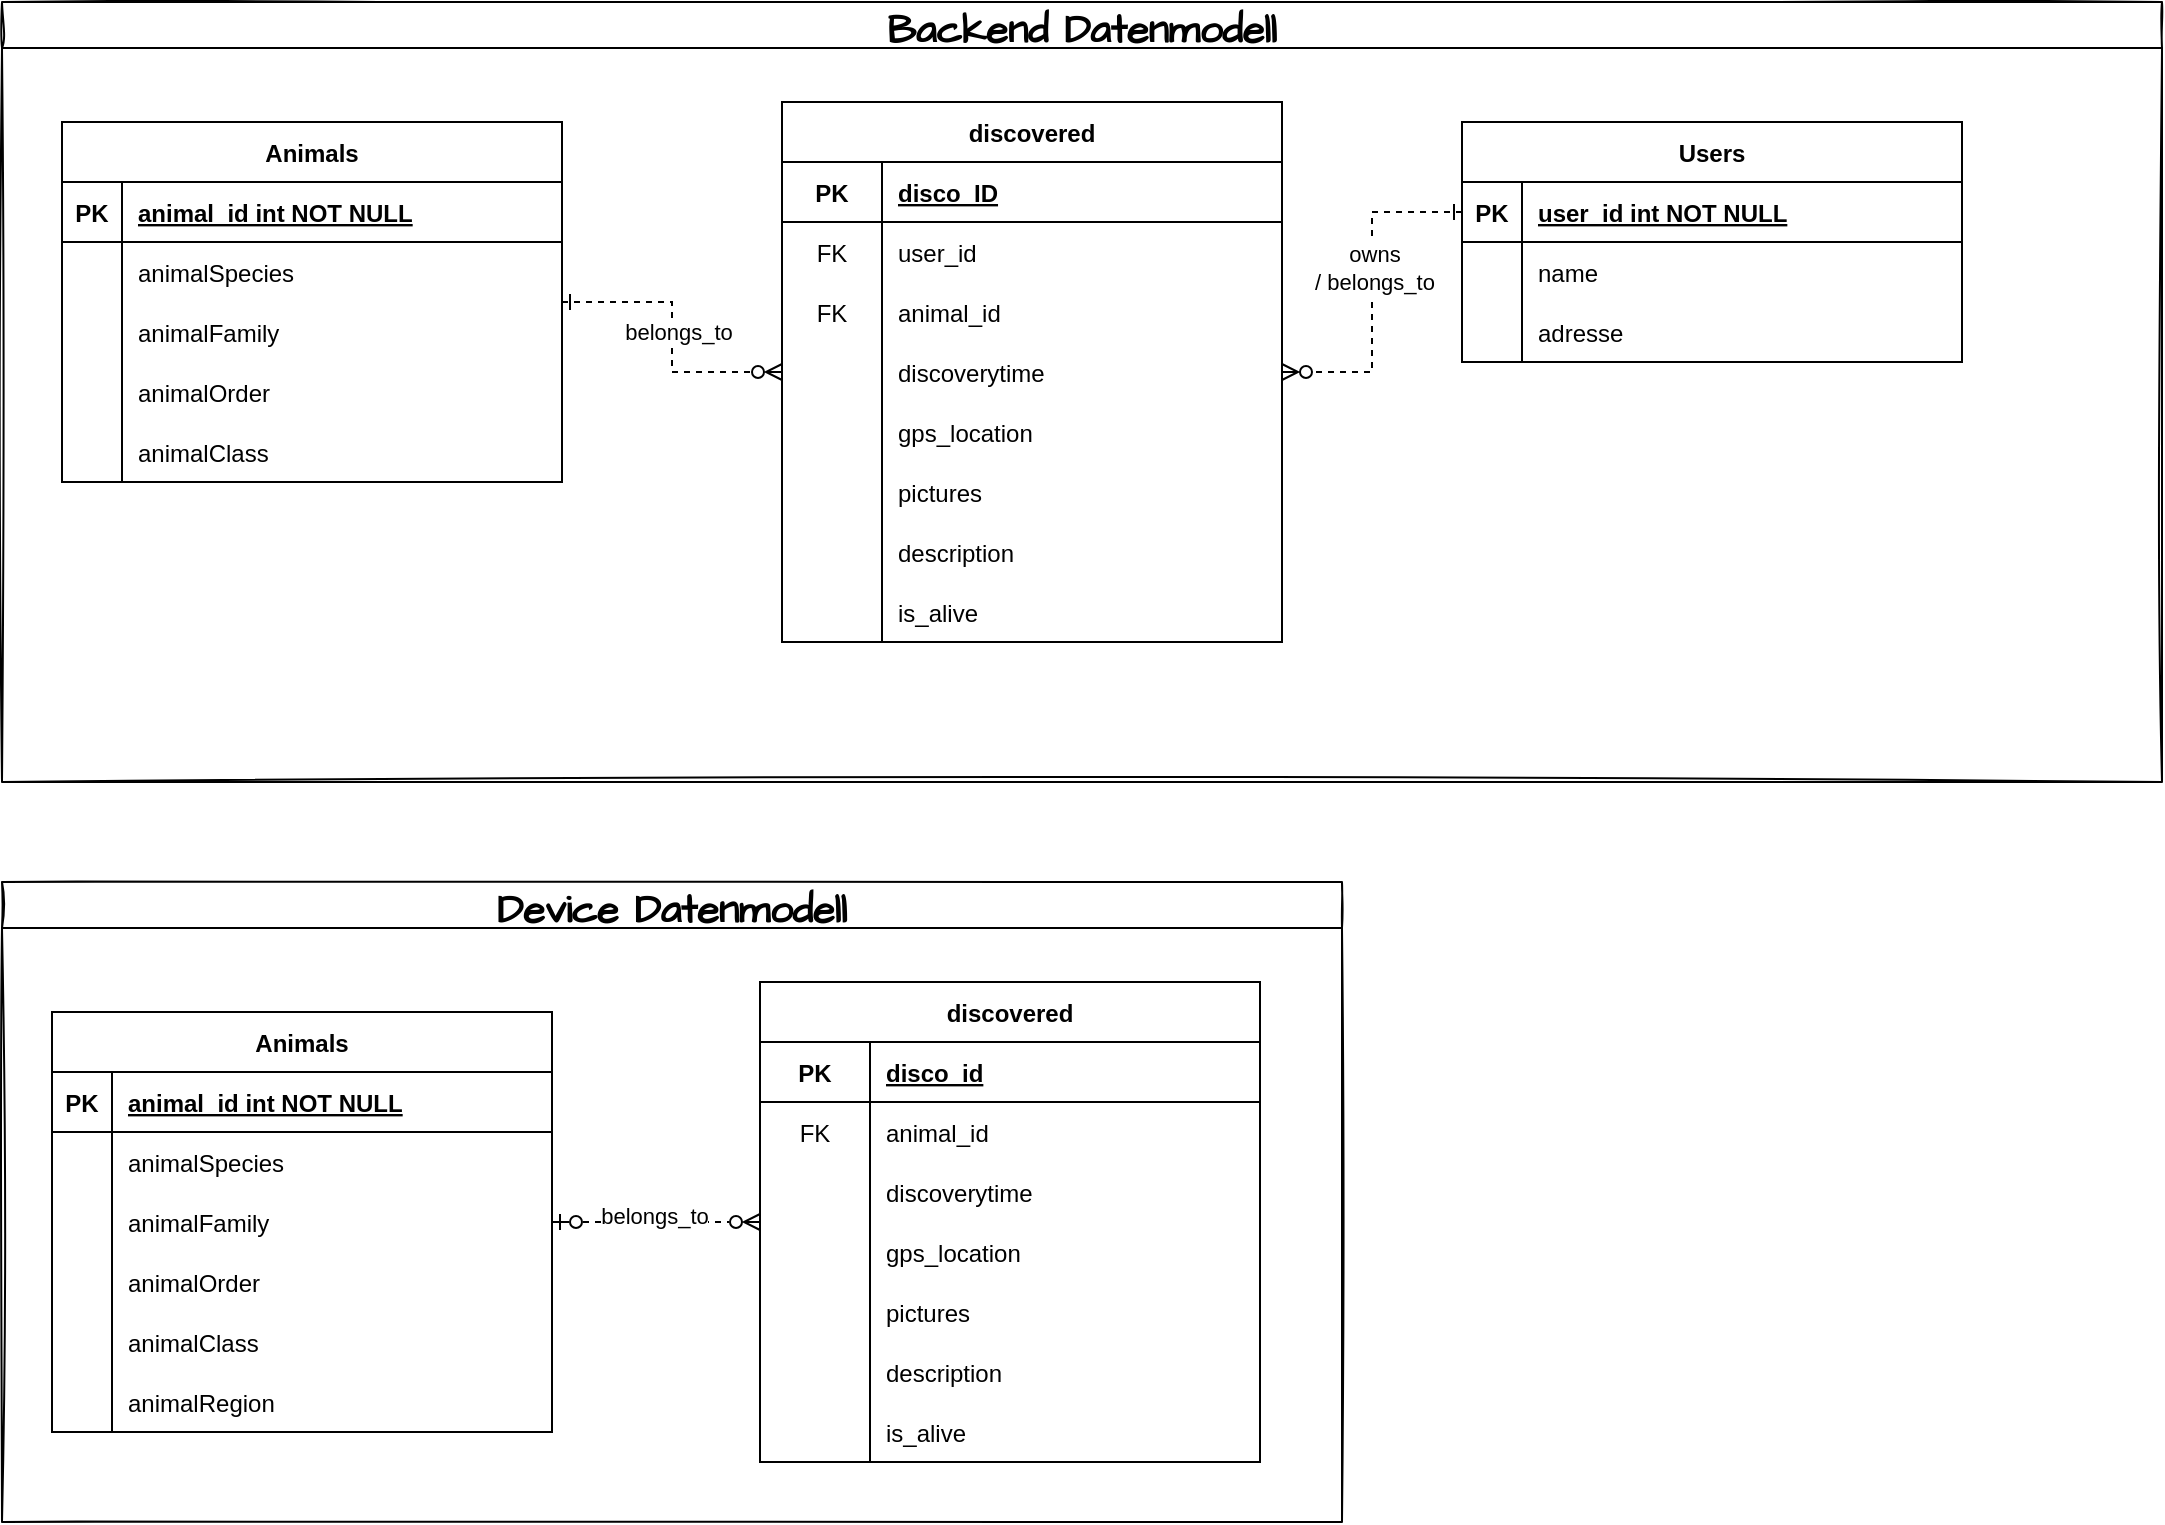 <mxfile version="16.4.0" type="github" pages="2">
  <diagram id="R2lEEEUBdFMjLlhIrx00" name="ERM">
    <mxGraphModel dx="1426" dy="795" grid="1" gridSize="10" guides="1" tooltips="1" connect="1" arrows="1" fold="1" page="1" pageScale="1" pageWidth="850" pageHeight="1100" math="0" shadow="0" extFonts="Permanent Marker^https://fonts.googleapis.com/css?family=Permanent+Marker">
      <root>
        <mxCell id="0" />
        <mxCell id="1" parent="0" />
        <mxCell id="C-vyLk0tnHw3VtMMgP7b-13" value="Users" style="shape=table;startSize=30;container=1;collapsible=1;childLayout=tableLayout;fixedRows=1;rowLines=0;fontStyle=1;align=center;resizeLast=1;" parent="1" vertex="1">
          <mxGeometry x="880" y="170" width="250" height="120" as="geometry" />
        </mxCell>
        <mxCell id="C-vyLk0tnHw3VtMMgP7b-14" value="" style="shape=partialRectangle;collapsible=0;dropTarget=0;pointerEvents=0;fillColor=none;points=[[0,0.5],[1,0.5]];portConstraint=eastwest;top=0;left=0;right=0;bottom=1;" parent="C-vyLk0tnHw3VtMMgP7b-13" vertex="1">
          <mxGeometry y="30" width="250" height="30" as="geometry" />
        </mxCell>
        <mxCell id="C-vyLk0tnHw3VtMMgP7b-15" value="PK" style="shape=partialRectangle;overflow=hidden;connectable=0;fillColor=none;top=0;left=0;bottom=0;right=0;fontStyle=1;" parent="C-vyLk0tnHw3VtMMgP7b-14" vertex="1">
          <mxGeometry width="30" height="30" as="geometry">
            <mxRectangle width="30" height="30" as="alternateBounds" />
          </mxGeometry>
        </mxCell>
        <mxCell id="C-vyLk0tnHw3VtMMgP7b-16" value="user_id int NOT NULL " style="shape=partialRectangle;overflow=hidden;connectable=0;fillColor=none;top=0;left=0;bottom=0;right=0;align=left;spacingLeft=6;fontStyle=5;" parent="C-vyLk0tnHw3VtMMgP7b-14" vertex="1">
          <mxGeometry x="30" width="220" height="30" as="geometry">
            <mxRectangle width="220" height="30" as="alternateBounds" />
          </mxGeometry>
        </mxCell>
        <mxCell id="C-vyLk0tnHw3VtMMgP7b-17" value="" style="shape=partialRectangle;collapsible=0;dropTarget=0;pointerEvents=0;fillColor=none;points=[[0,0.5],[1,0.5]];portConstraint=eastwest;top=0;left=0;right=0;bottom=0;" parent="C-vyLk0tnHw3VtMMgP7b-13" vertex="1">
          <mxGeometry y="60" width="250" height="30" as="geometry" />
        </mxCell>
        <mxCell id="C-vyLk0tnHw3VtMMgP7b-18" value="" style="shape=partialRectangle;overflow=hidden;connectable=0;fillColor=none;top=0;left=0;bottom=0;right=0;" parent="C-vyLk0tnHw3VtMMgP7b-17" vertex="1">
          <mxGeometry width="30" height="30" as="geometry">
            <mxRectangle width="30" height="30" as="alternateBounds" />
          </mxGeometry>
        </mxCell>
        <mxCell id="C-vyLk0tnHw3VtMMgP7b-19" value="name" style="shape=partialRectangle;overflow=hidden;connectable=0;fillColor=none;top=0;left=0;bottom=0;right=0;align=left;spacingLeft=6;" parent="C-vyLk0tnHw3VtMMgP7b-17" vertex="1">
          <mxGeometry x="30" width="220" height="30" as="geometry">
            <mxRectangle width="220" height="30" as="alternateBounds" />
          </mxGeometry>
        </mxCell>
        <mxCell id="C-vyLk0tnHw3VtMMgP7b-20" value="" style="shape=partialRectangle;collapsible=0;dropTarget=0;pointerEvents=0;fillColor=none;points=[[0,0.5],[1,0.5]];portConstraint=eastwest;top=0;left=0;right=0;bottom=0;" parent="C-vyLk0tnHw3VtMMgP7b-13" vertex="1">
          <mxGeometry y="90" width="250" height="30" as="geometry" />
        </mxCell>
        <mxCell id="C-vyLk0tnHw3VtMMgP7b-21" value="" style="shape=partialRectangle;overflow=hidden;connectable=0;fillColor=none;top=0;left=0;bottom=0;right=0;" parent="C-vyLk0tnHw3VtMMgP7b-20" vertex="1">
          <mxGeometry width="30" height="30" as="geometry">
            <mxRectangle width="30" height="30" as="alternateBounds" />
          </mxGeometry>
        </mxCell>
        <mxCell id="C-vyLk0tnHw3VtMMgP7b-22" value="adresse" style="shape=partialRectangle;overflow=hidden;connectable=0;fillColor=none;top=0;left=0;bottom=0;right=0;align=left;spacingLeft=6;" parent="C-vyLk0tnHw3VtMMgP7b-20" vertex="1">
          <mxGeometry x="30" width="220" height="30" as="geometry">
            <mxRectangle width="220" height="30" as="alternateBounds" />
          </mxGeometry>
        </mxCell>
        <mxCell id="yTSs4z3eriTE5TrKzvMB-49" style="edgeStyle=orthogonalEdgeStyle;rounded=0;orthogonalLoop=1;jettySize=auto;html=1;startArrow=ERone;startFill=0;endArrow=ERzeroToMany;endFill=0;dashed=1;" parent="1" source="C-vyLk0tnHw3VtMMgP7b-23" target="C-vyLk0tnHw3VtMMgP7b-2" edge="1">
          <mxGeometry relative="1" as="geometry">
            <mxPoint x="530" y="290" as="targetPoint" />
          </mxGeometry>
        </mxCell>
        <mxCell id="yTSs4z3eriTE5TrKzvMB-50" value="&lt;div&gt;belongs_to&lt;br&gt;&lt;/div&gt;" style="edgeLabel;html=1;align=center;verticalAlign=middle;resizable=0;points=[];" parent="yTSs4z3eriTE5TrKzvMB-49" vertex="1" connectable="0">
          <mxGeometry x="-0.033" y="3" relative="1" as="geometry">
            <mxPoint as="offset" />
          </mxGeometry>
        </mxCell>
        <mxCell id="C-vyLk0tnHw3VtMMgP7b-23" value="Animals" style="shape=table;startSize=30;container=1;collapsible=1;childLayout=tableLayout;fixedRows=1;rowLines=0;fontStyle=1;align=center;resizeLast=1;" parent="1" vertex="1">
          <mxGeometry x="180" y="170" width="250" height="180" as="geometry" />
        </mxCell>
        <mxCell id="C-vyLk0tnHw3VtMMgP7b-24" value="" style="shape=partialRectangle;collapsible=0;dropTarget=0;pointerEvents=0;fillColor=none;points=[[0,0.5],[1,0.5]];portConstraint=eastwest;top=0;left=0;right=0;bottom=1;" parent="C-vyLk0tnHw3VtMMgP7b-23" vertex="1">
          <mxGeometry y="30" width="250" height="30" as="geometry" />
        </mxCell>
        <mxCell id="C-vyLk0tnHw3VtMMgP7b-25" value="PK" style="shape=partialRectangle;overflow=hidden;connectable=0;fillColor=none;top=0;left=0;bottom=0;right=0;fontStyle=1;" parent="C-vyLk0tnHw3VtMMgP7b-24" vertex="1">
          <mxGeometry width="30" height="30" as="geometry">
            <mxRectangle width="30" height="30" as="alternateBounds" />
          </mxGeometry>
        </mxCell>
        <mxCell id="C-vyLk0tnHw3VtMMgP7b-26" value="animal_id int NOT NULL " style="shape=partialRectangle;overflow=hidden;connectable=0;fillColor=none;top=0;left=0;bottom=0;right=0;align=left;spacingLeft=6;fontStyle=5;" parent="C-vyLk0tnHw3VtMMgP7b-24" vertex="1">
          <mxGeometry x="30" width="220" height="30" as="geometry">
            <mxRectangle width="220" height="30" as="alternateBounds" />
          </mxGeometry>
        </mxCell>
        <mxCell id="C-vyLk0tnHw3VtMMgP7b-27" value="" style="shape=partialRectangle;collapsible=0;dropTarget=0;pointerEvents=0;fillColor=none;points=[[0,0.5],[1,0.5]];portConstraint=eastwest;top=0;left=0;right=0;bottom=0;" parent="C-vyLk0tnHw3VtMMgP7b-23" vertex="1">
          <mxGeometry y="60" width="250" height="30" as="geometry" />
        </mxCell>
        <mxCell id="C-vyLk0tnHw3VtMMgP7b-28" value="" style="shape=partialRectangle;overflow=hidden;connectable=0;fillColor=none;top=0;left=0;bottom=0;right=0;" parent="C-vyLk0tnHw3VtMMgP7b-27" vertex="1">
          <mxGeometry width="30" height="30" as="geometry">
            <mxRectangle width="30" height="30" as="alternateBounds" />
          </mxGeometry>
        </mxCell>
        <mxCell id="C-vyLk0tnHw3VtMMgP7b-29" value="animalSpecies" style="shape=partialRectangle;overflow=hidden;connectable=0;fillColor=none;top=0;left=0;bottom=0;right=0;align=left;spacingLeft=6;" parent="C-vyLk0tnHw3VtMMgP7b-27" vertex="1">
          <mxGeometry x="30" width="220" height="30" as="geometry">
            <mxRectangle width="220" height="30" as="alternateBounds" />
          </mxGeometry>
        </mxCell>
        <mxCell id="yTSs4z3eriTE5TrKzvMB-1" value="" style="shape=partialRectangle;collapsible=0;dropTarget=0;pointerEvents=0;fillColor=none;points=[[0,0.5],[1,0.5]];portConstraint=eastwest;top=0;left=0;right=0;bottom=0;" parent="C-vyLk0tnHw3VtMMgP7b-23" vertex="1">
          <mxGeometry y="90" width="250" height="30" as="geometry" />
        </mxCell>
        <mxCell id="yTSs4z3eriTE5TrKzvMB-2" value="" style="shape=partialRectangle;overflow=hidden;connectable=0;fillColor=none;top=0;left=0;bottom=0;right=0;" parent="yTSs4z3eriTE5TrKzvMB-1" vertex="1">
          <mxGeometry width="30" height="30" as="geometry">
            <mxRectangle width="30" height="30" as="alternateBounds" />
          </mxGeometry>
        </mxCell>
        <mxCell id="yTSs4z3eriTE5TrKzvMB-3" value="animalFamily" style="shape=partialRectangle;overflow=hidden;connectable=0;fillColor=none;top=0;left=0;bottom=0;right=0;align=left;spacingLeft=6;" parent="yTSs4z3eriTE5TrKzvMB-1" vertex="1">
          <mxGeometry x="30" width="220" height="30" as="geometry">
            <mxRectangle width="220" height="30" as="alternateBounds" />
          </mxGeometry>
        </mxCell>
        <mxCell id="yTSs4z3eriTE5TrKzvMB-13" value="" style="shape=partialRectangle;collapsible=0;dropTarget=0;pointerEvents=0;fillColor=none;points=[[0,0.5],[1,0.5]];portConstraint=eastwest;top=0;left=0;right=0;bottom=0;" parent="C-vyLk0tnHw3VtMMgP7b-23" vertex="1">
          <mxGeometry y="120" width="250" height="30" as="geometry" />
        </mxCell>
        <mxCell id="yTSs4z3eriTE5TrKzvMB-14" value="" style="shape=partialRectangle;overflow=hidden;connectable=0;fillColor=none;top=0;left=0;bottom=0;right=0;" parent="yTSs4z3eriTE5TrKzvMB-13" vertex="1">
          <mxGeometry width="30" height="30" as="geometry">
            <mxRectangle width="30" height="30" as="alternateBounds" />
          </mxGeometry>
        </mxCell>
        <mxCell id="yTSs4z3eriTE5TrKzvMB-15" value="animalOrder" style="shape=partialRectangle;overflow=hidden;connectable=0;fillColor=none;top=0;left=0;bottom=0;right=0;align=left;spacingLeft=6;" parent="yTSs4z3eriTE5TrKzvMB-13" vertex="1">
          <mxGeometry x="30" width="220" height="30" as="geometry">
            <mxRectangle width="220" height="30" as="alternateBounds" />
          </mxGeometry>
        </mxCell>
        <mxCell id="yTSs4z3eriTE5TrKzvMB-28" value="" style="shape=partialRectangle;collapsible=0;dropTarget=0;pointerEvents=0;fillColor=none;points=[[0,0.5],[1,0.5]];portConstraint=eastwest;top=0;left=0;right=0;bottom=0;" parent="C-vyLk0tnHw3VtMMgP7b-23" vertex="1">
          <mxGeometry y="150" width="250" height="30" as="geometry" />
        </mxCell>
        <mxCell id="yTSs4z3eriTE5TrKzvMB-29" value="" style="shape=partialRectangle;overflow=hidden;connectable=0;fillColor=none;top=0;left=0;bottom=0;right=0;" parent="yTSs4z3eriTE5TrKzvMB-28" vertex="1">
          <mxGeometry width="30" height="30" as="geometry">
            <mxRectangle width="30" height="30" as="alternateBounds" />
          </mxGeometry>
        </mxCell>
        <mxCell id="yTSs4z3eriTE5TrKzvMB-30" value="animalClass" style="shape=partialRectangle;overflow=hidden;connectable=0;fillColor=none;top=0;left=0;bottom=0;right=0;align=left;spacingLeft=6;" parent="yTSs4z3eriTE5TrKzvMB-28" vertex="1">
          <mxGeometry x="30" width="220" height="30" as="geometry">
            <mxRectangle width="220" height="30" as="alternateBounds" />
          </mxGeometry>
        </mxCell>
        <mxCell id="yTSs4z3eriTE5TrKzvMB-47" style="edgeStyle=orthogonalEdgeStyle;rounded=0;orthogonalLoop=1;jettySize=auto;html=1;startArrow=ERone;startFill=0;endArrow=ERzeroToMany;endFill=0;dashed=1;" parent="1" source="C-vyLk0tnHw3VtMMgP7b-14" target="C-vyLk0tnHw3VtMMgP7b-2" edge="1">
          <mxGeometry relative="1" as="geometry">
            <mxPoint x="780" y="290" as="targetPoint" />
          </mxGeometry>
        </mxCell>
        <mxCell id="yTSs4z3eriTE5TrKzvMB-48" value="owns&lt;br&gt;/ belongs_to" style="edgeLabel;html=1;align=center;verticalAlign=middle;resizable=0;points=[];" parent="yTSs4z3eriTE5TrKzvMB-47" vertex="1" connectable="0">
          <mxGeometry x="-0.139" y="1" relative="1" as="geometry">
            <mxPoint as="offset" />
          </mxGeometry>
        </mxCell>
        <mxCell id="1SpqF7eM3-M7_53SCtbL-1" value="discovered" style="shape=table;startSize=30;container=1;collapsible=1;childLayout=tableLayout;fixedRows=1;rowLines=0;fontStyle=1;align=center;resizeLast=1;" parent="1" vertex="1">
          <mxGeometry x="529" y="600" width="250" height="240" as="geometry" />
        </mxCell>
        <mxCell id="1SpqF7eM3-M7_53SCtbL-2" value="" style="shape=partialRectangle;collapsible=0;dropTarget=0;pointerEvents=0;fillColor=none;points=[[0,0.5],[1,0.5]];portConstraint=eastwest;top=0;left=0;right=0;bottom=1;" parent="1SpqF7eM3-M7_53SCtbL-1" vertex="1">
          <mxGeometry y="30" width="250" height="30" as="geometry" />
        </mxCell>
        <mxCell id="1SpqF7eM3-M7_53SCtbL-3" value="PK" style="shape=partialRectangle;overflow=hidden;connectable=0;fillColor=none;top=0;left=0;bottom=0;right=0;fontStyle=1;" parent="1SpqF7eM3-M7_53SCtbL-2" vertex="1">
          <mxGeometry width="55" height="30" as="geometry">
            <mxRectangle width="55" height="30" as="alternateBounds" />
          </mxGeometry>
        </mxCell>
        <mxCell id="1SpqF7eM3-M7_53SCtbL-4" value="disco_id" style="shape=partialRectangle;overflow=hidden;connectable=0;fillColor=none;top=0;left=0;bottom=0;right=0;align=left;spacingLeft=6;fontStyle=5;" parent="1SpqF7eM3-M7_53SCtbL-2" vertex="1">
          <mxGeometry x="55" width="195" height="30" as="geometry">
            <mxRectangle width="195" height="30" as="alternateBounds" />
          </mxGeometry>
        </mxCell>
        <mxCell id="1SpqF7eM3-M7_53SCtbL-64" style="shape=partialRectangle;collapsible=0;dropTarget=0;pointerEvents=0;fillColor=none;points=[[0,0.5],[1,0.5]];portConstraint=eastwest;top=0;left=0;right=0;bottom=0;" parent="1SpqF7eM3-M7_53SCtbL-1" vertex="1">
          <mxGeometry y="60" width="250" height="30" as="geometry" />
        </mxCell>
        <mxCell id="1SpqF7eM3-M7_53SCtbL-65" value="FK" style="shape=partialRectangle;overflow=hidden;connectable=0;fillColor=none;top=0;left=0;bottom=0;right=0;" parent="1SpqF7eM3-M7_53SCtbL-64" vertex="1">
          <mxGeometry width="55" height="30" as="geometry">
            <mxRectangle width="55" height="30" as="alternateBounds" />
          </mxGeometry>
        </mxCell>
        <mxCell id="1SpqF7eM3-M7_53SCtbL-66" value="animal_id" style="shape=partialRectangle;overflow=hidden;connectable=0;fillColor=none;top=0;left=0;bottom=0;right=0;align=left;spacingLeft=6;" parent="1SpqF7eM3-M7_53SCtbL-64" vertex="1">
          <mxGeometry x="55" width="195" height="30" as="geometry">
            <mxRectangle width="195" height="30" as="alternateBounds" />
          </mxGeometry>
        </mxCell>
        <mxCell id="1SpqF7eM3-M7_53SCtbL-8" value="" style="shape=partialRectangle;collapsible=0;dropTarget=0;pointerEvents=0;fillColor=none;points=[[0,0.5],[1,0.5]];portConstraint=eastwest;top=0;left=0;right=0;bottom=0;" parent="1SpqF7eM3-M7_53SCtbL-1" vertex="1">
          <mxGeometry y="90" width="250" height="30" as="geometry" />
        </mxCell>
        <mxCell id="1SpqF7eM3-M7_53SCtbL-9" value="" style="shape=partialRectangle;overflow=hidden;connectable=0;fillColor=none;top=0;left=0;bottom=0;right=0;" parent="1SpqF7eM3-M7_53SCtbL-8" vertex="1">
          <mxGeometry width="55" height="30" as="geometry">
            <mxRectangle width="55" height="30" as="alternateBounds" />
          </mxGeometry>
        </mxCell>
        <mxCell id="1SpqF7eM3-M7_53SCtbL-10" value="discoverytime" style="shape=partialRectangle;overflow=hidden;connectable=0;fillColor=none;top=0;left=0;bottom=0;right=0;align=left;spacingLeft=6;" parent="1SpqF7eM3-M7_53SCtbL-8" vertex="1">
          <mxGeometry x="55" width="195" height="30" as="geometry">
            <mxRectangle width="195" height="30" as="alternateBounds" />
          </mxGeometry>
        </mxCell>
        <mxCell id="1SpqF7eM3-M7_53SCtbL-11" value="" style="shape=partialRectangle;collapsible=0;dropTarget=0;pointerEvents=0;fillColor=none;points=[[0,0.5],[1,0.5]];portConstraint=eastwest;top=0;left=0;right=0;bottom=0;" parent="1SpqF7eM3-M7_53SCtbL-1" vertex="1">
          <mxGeometry y="120" width="250" height="30" as="geometry" />
        </mxCell>
        <mxCell id="1SpqF7eM3-M7_53SCtbL-12" value="" style="shape=partialRectangle;overflow=hidden;connectable=0;fillColor=none;top=0;left=0;bottom=0;right=0;" parent="1SpqF7eM3-M7_53SCtbL-11" vertex="1">
          <mxGeometry width="55" height="30" as="geometry">
            <mxRectangle width="55" height="30" as="alternateBounds" />
          </mxGeometry>
        </mxCell>
        <mxCell id="1SpqF7eM3-M7_53SCtbL-13" value="gps_location" style="shape=partialRectangle;overflow=hidden;connectable=0;fillColor=none;top=0;left=0;bottom=0;right=0;align=left;spacingLeft=6;" parent="1SpqF7eM3-M7_53SCtbL-11" vertex="1">
          <mxGeometry x="55" width="195" height="30" as="geometry">
            <mxRectangle width="195" height="30" as="alternateBounds" />
          </mxGeometry>
        </mxCell>
        <mxCell id="1SpqF7eM3-M7_53SCtbL-14" value="" style="shape=partialRectangle;collapsible=0;dropTarget=0;pointerEvents=0;fillColor=none;points=[[0,0.5],[1,0.5]];portConstraint=eastwest;top=0;left=0;right=0;bottom=0;" parent="1SpqF7eM3-M7_53SCtbL-1" vertex="1">
          <mxGeometry y="150" width="250" height="30" as="geometry" />
        </mxCell>
        <mxCell id="1SpqF7eM3-M7_53SCtbL-15" value="" style="shape=partialRectangle;overflow=hidden;connectable=0;fillColor=none;top=0;left=0;bottom=0;right=0;" parent="1SpqF7eM3-M7_53SCtbL-14" vertex="1">
          <mxGeometry width="55" height="30" as="geometry">
            <mxRectangle width="55" height="30" as="alternateBounds" />
          </mxGeometry>
        </mxCell>
        <mxCell id="1SpqF7eM3-M7_53SCtbL-16" value="pictures" style="shape=partialRectangle;overflow=hidden;connectable=0;fillColor=none;top=0;left=0;bottom=0;right=0;align=left;spacingLeft=6;" parent="1SpqF7eM3-M7_53SCtbL-14" vertex="1">
          <mxGeometry x="55" width="195" height="30" as="geometry">
            <mxRectangle width="195" height="30" as="alternateBounds" />
          </mxGeometry>
        </mxCell>
        <mxCell id="1SpqF7eM3-M7_53SCtbL-17" value="" style="shape=partialRectangle;collapsible=0;dropTarget=0;pointerEvents=0;fillColor=none;points=[[0,0.5],[1,0.5]];portConstraint=eastwest;top=0;left=0;right=0;bottom=0;" parent="1SpqF7eM3-M7_53SCtbL-1" vertex="1">
          <mxGeometry y="180" width="250" height="30" as="geometry" />
        </mxCell>
        <mxCell id="1SpqF7eM3-M7_53SCtbL-18" value="" style="shape=partialRectangle;overflow=hidden;connectable=0;fillColor=none;top=0;left=0;bottom=0;right=0;" parent="1SpqF7eM3-M7_53SCtbL-17" vertex="1">
          <mxGeometry width="55" height="30" as="geometry">
            <mxRectangle width="55" height="30" as="alternateBounds" />
          </mxGeometry>
        </mxCell>
        <mxCell id="1SpqF7eM3-M7_53SCtbL-19" value="description" style="shape=partialRectangle;overflow=hidden;connectable=0;fillColor=none;top=0;left=0;bottom=0;right=0;align=left;spacingLeft=6;" parent="1SpqF7eM3-M7_53SCtbL-17" vertex="1">
          <mxGeometry x="55" width="195" height="30" as="geometry">
            <mxRectangle width="195" height="30" as="alternateBounds" />
          </mxGeometry>
        </mxCell>
        <mxCell id="1SpqF7eM3-M7_53SCtbL-20" value="" style="shape=partialRectangle;collapsible=0;dropTarget=0;pointerEvents=0;fillColor=none;points=[[0,0.5],[1,0.5]];portConstraint=eastwest;top=0;left=0;right=0;bottom=0;" parent="1SpqF7eM3-M7_53SCtbL-1" vertex="1">
          <mxGeometry y="210" width="250" height="30" as="geometry" />
        </mxCell>
        <mxCell id="1SpqF7eM3-M7_53SCtbL-21" value="" style="shape=partialRectangle;overflow=hidden;connectable=0;fillColor=none;top=0;left=0;bottom=0;right=0;" parent="1SpqF7eM3-M7_53SCtbL-20" vertex="1">
          <mxGeometry width="55" height="30" as="geometry">
            <mxRectangle width="55" height="30" as="alternateBounds" />
          </mxGeometry>
        </mxCell>
        <mxCell id="1SpqF7eM3-M7_53SCtbL-22" value="is_alive" style="shape=partialRectangle;overflow=hidden;connectable=0;fillColor=none;top=0;left=0;bottom=0;right=0;align=left;spacingLeft=6;" parent="1SpqF7eM3-M7_53SCtbL-20" vertex="1">
          <mxGeometry x="55" width="195" height="30" as="geometry">
            <mxRectangle width="195" height="30" as="alternateBounds" />
          </mxGeometry>
        </mxCell>
        <mxCell id="1SpqF7eM3-M7_53SCtbL-33" style="edgeStyle=orthogonalEdgeStyle;rounded=0;orthogonalLoop=1;jettySize=auto;html=1;startArrow=ERzeroToOne;startFill=0;endArrow=ERzeroToMany;endFill=0;dashed=1;" parent="1" source="1SpqF7eM3-M7_53SCtbL-35" target="1SpqF7eM3-M7_53SCtbL-1" edge="1">
          <mxGeometry relative="1" as="geometry" />
        </mxCell>
        <mxCell id="1SpqF7eM3-M7_53SCtbL-34" value="&lt;div&gt;belongs_to&lt;br&gt;&lt;/div&gt;" style="edgeLabel;html=1;align=center;verticalAlign=middle;resizable=0;points=[];" parent="1SpqF7eM3-M7_53SCtbL-33" vertex="1" connectable="0">
          <mxGeometry x="-0.033" y="3" relative="1" as="geometry">
            <mxPoint as="offset" />
          </mxGeometry>
        </mxCell>
        <mxCell id="1SpqF7eM3-M7_53SCtbL-55" value="Backend Datenmodell" style="swimlane;sketch=1;hachureGap=4;fontFamily=Architects Daughter;fontSource=https%3A%2F%2Ffonts.googleapis.com%2Fcss%3Ffamily%3DArchitects%2BDaughter;fontSize=20;" parent="1" vertex="1">
          <mxGeometry x="150" y="110" width="1080" height="390" as="geometry" />
        </mxCell>
        <mxCell id="C-vyLk0tnHw3VtMMgP7b-2" value="discovered" style="shape=table;startSize=30;container=1;collapsible=1;childLayout=tableLayout;fixedRows=1;rowLines=0;fontStyle=1;align=center;resizeLast=1;" parent="1SpqF7eM3-M7_53SCtbL-55" vertex="1">
          <mxGeometry x="390" y="50" width="250" height="270" as="geometry" />
        </mxCell>
        <mxCell id="C-vyLk0tnHw3VtMMgP7b-3" value="" style="shape=partialRectangle;collapsible=0;dropTarget=0;pointerEvents=0;fillColor=none;points=[[0,0.5],[1,0.5]];portConstraint=eastwest;top=0;left=0;right=0;bottom=1;" parent="C-vyLk0tnHw3VtMMgP7b-2" vertex="1">
          <mxGeometry y="30" width="250" height="30" as="geometry" />
        </mxCell>
        <mxCell id="C-vyLk0tnHw3VtMMgP7b-4" value="PK" style="shape=partialRectangle;overflow=hidden;connectable=0;fillColor=none;top=0;left=0;bottom=0;right=0;fontStyle=1;" parent="C-vyLk0tnHw3VtMMgP7b-3" vertex="1">
          <mxGeometry width="50" height="30" as="geometry">
            <mxRectangle width="50" height="30" as="alternateBounds" />
          </mxGeometry>
        </mxCell>
        <mxCell id="C-vyLk0tnHw3VtMMgP7b-5" value="disco_ID" style="shape=partialRectangle;overflow=hidden;connectable=0;fillColor=none;top=0;left=0;bottom=0;right=0;align=left;spacingLeft=6;fontStyle=5;" parent="C-vyLk0tnHw3VtMMgP7b-3" vertex="1">
          <mxGeometry x="50" width="200" height="30" as="geometry">
            <mxRectangle width="200" height="30" as="alternateBounds" />
          </mxGeometry>
        </mxCell>
        <mxCell id="1SpqF7eM3-M7_53SCtbL-68" style="shape=partialRectangle;collapsible=0;dropTarget=0;pointerEvents=0;fillColor=none;points=[[0,0.5],[1,0.5]];portConstraint=eastwest;top=0;left=0;right=0;bottom=0;" parent="C-vyLk0tnHw3VtMMgP7b-2" vertex="1">
          <mxGeometry y="60" width="250" height="30" as="geometry" />
        </mxCell>
        <mxCell id="1SpqF7eM3-M7_53SCtbL-69" value="FK" style="shape=partialRectangle;overflow=hidden;connectable=0;fillColor=none;top=0;left=0;bottom=0;right=0;" parent="1SpqF7eM3-M7_53SCtbL-68" vertex="1">
          <mxGeometry width="50" height="30" as="geometry">
            <mxRectangle width="50" height="30" as="alternateBounds" />
          </mxGeometry>
        </mxCell>
        <mxCell id="1SpqF7eM3-M7_53SCtbL-70" value="user_id" style="shape=partialRectangle;overflow=hidden;connectable=0;fillColor=none;top=0;left=0;bottom=0;right=0;align=left;spacingLeft=6;" parent="1SpqF7eM3-M7_53SCtbL-68" vertex="1">
          <mxGeometry x="50" width="200" height="30" as="geometry">
            <mxRectangle width="200" height="30" as="alternateBounds" />
          </mxGeometry>
        </mxCell>
        <mxCell id="1SpqF7eM3-M7_53SCtbL-71" style="shape=partialRectangle;collapsible=0;dropTarget=0;pointerEvents=0;fillColor=none;points=[[0,0.5],[1,0.5]];portConstraint=eastwest;top=0;left=0;right=0;bottom=0;" parent="C-vyLk0tnHw3VtMMgP7b-2" vertex="1">
          <mxGeometry y="90" width="250" height="30" as="geometry" />
        </mxCell>
        <mxCell id="1SpqF7eM3-M7_53SCtbL-72" value="FK" style="shape=partialRectangle;overflow=hidden;connectable=0;fillColor=none;top=0;left=0;bottom=0;right=0;" parent="1SpqF7eM3-M7_53SCtbL-71" vertex="1">
          <mxGeometry width="50" height="30" as="geometry">
            <mxRectangle width="50" height="30" as="alternateBounds" />
          </mxGeometry>
        </mxCell>
        <mxCell id="1SpqF7eM3-M7_53SCtbL-73" value="animal_id" style="shape=partialRectangle;overflow=hidden;connectable=0;fillColor=none;top=0;left=0;bottom=0;right=0;align=left;spacingLeft=6;" parent="1SpqF7eM3-M7_53SCtbL-71" vertex="1">
          <mxGeometry x="50" width="200" height="30" as="geometry">
            <mxRectangle width="200" height="30" as="alternateBounds" />
          </mxGeometry>
        </mxCell>
        <mxCell id="C-vyLk0tnHw3VtMMgP7b-6" value="" style="shape=partialRectangle;collapsible=0;dropTarget=0;pointerEvents=0;fillColor=none;points=[[0,0.5],[1,0.5]];portConstraint=eastwest;top=0;left=0;right=0;bottom=0;" parent="C-vyLk0tnHw3VtMMgP7b-2" vertex="1">
          <mxGeometry y="120" width="250" height="30" as="geometry" />
        </mxCell>
        <mxCell id="C-vyLk0tnHw3VtMMgP7b-7" value="" style="shape=partialRectangle;overflow=hidden;connectable=0;fillColor=none;top=0;left=0;bottom=0;right=0;" parent="C-vyLk0tnHw3VtMMgP7b-6" vertex="1">
          <mxGeometry width="50" height="30" as="geometry">
            <mxRectangle width="50" height="30" as="alternateBounds" />
          </mxGeometry>
        </mxCell>
        <mxCell id="C-vyLk0tnHw3VtMMgP7b-8" value="discoverytime" style="shape=partialRectangle;overflow=hidden;connectable=0;fillColor=none;top=0;left=0;bottom=0;right=0;align=left;spacingLeft=6;" parent="C-vyLk0tnHw3VtMMgP7b-6" vertex="1">
          <mxGeometry x="50" width="200" height="30" as="geometry">
            <mxRectangle width="200" height="30" as="alternateBounds" />
          </mxGeometry>
        </mxCell>
        <mxCell id="C-vyLk0tnHw3VtMMgP7b-9" value="" style="shape=partialRectangle;collapsible=0;dropTarget=0;pointerEvents=0;fillColor=none;points=[[0,0.5],[1,0.5]];portConstraint=eastwest;top=0;left=0;right=0;bottom=0;" parent="C-vyLk0tnHw3VtMMgP7b-2" vertex="1">
          <mxGeometry y="150" width="250" height="30" as="geometry" />
        </mxCell>
        <mxCell id="C-vyLk0tnHw3VtMMgP7b-10" value="" style="shape=partialRectangle;overflow=hidden;connectable=0;fillColor=none;top=0;left=0;bottom=0;right=0;" parent="C-vyLk0tnHw3VtMMgP7b-9" vertex="1">
          <mxGeometry width="50" height="30" as="geometry">
            <mxRectangle width="50" height="30" as="alternateBounds" />
          </mxGeometry>
        </mxCell>
        <mxCell id="C-vyLk0tnHw3VtMMgP7b-11" value="gps_location" style="shape=partialRectangle;overflow=hidden;connectable=0;fillColor=none;top=0;left=0;bottom=0;right=0;align=left;spacingLeft=6;" parent="C-vyLk0tnHw3VtMMgP7b-9" vertex="1">
          <mxGeometry x="50" width="200" height="30" as="geometry">
            <mxRectangle width="200" height="30" as="alternateBounds" />
          </mxGeometry>
        </mxCell>
        <mxCell id="yTSs4z3eriTE5TrKzvMB-34" value="" style="shape=partialRectangle;collapsible=0;dropTarget=0;pointerEvents=0;fillColor=none;points=[[0,0.5],[1,0.5]];portConstraint=eastwest;top=0;left=0;right=0;bottom=0;" parent="C-vyLk0tnHw3VtMMgP7b-2" vertex="1">
          <mxGeometry y="180" width="250" height="30" as="geometry" />
        </mxCell>
        <mxCell id="yTSs4z3eriTE5TrKzvMB-35" value="" style="shape=partialRectangle;overflow=hidden;connectable=0;fillColor=none;top=0;left=0;bottom=0;right=0;" parent="yTSs4z3eriTE5TrKzvMB-34" vertex="1">
          <mxGeometry width="50" height="30" as="geometry">
            <mxRectangle width="50" height="30" as="alternateBounds" />
          </mxGeometry>
        </mxCell>
        <mxCell id="yTSs4z3eriTE5TrKzvMB-36" value="pictures" style="shape=partialRectangle;overflow=hidden;connectable=0;fillColor=none;top=0;left=0;bottom=0;right=0;align=left;spacingLeft=6;" parent="yTSs4z3eriTE5TrKzvMB-34" vertex="1">
          <mxGeometry x="50" width="200" height="30" as="geometry">
            <mxRectangle width="200" height="30" as="alternateBounds" />
          </mxGeometry>
        </mxCell>
        <mxCell id="yTSs4z3eriTE5TrKzvMB-37" value="" style="shape=partialRectangle;collapsible=0;dropTarget=0;pointerEvents=0;fillColor=none;points=[[0,0.5],[1,0.5]];portConstraint=eastwest;top=0;left=0;right=0;bottom=0;" parent="C-vyLk0tnHw3VtMMgP7b-2" vertex="1">
          <mxGeometry y="210" width="250" height="30" as="geometry" />
        </mxCell>
        <mxCell id="yTSs4z3eriTE5TrKzvMB-38" value="" style="shape=partialRectangle;overflow=hidden;connectable=0;fillColor=none;top=0;left=0;bottom=0;right=0;" parent="yTSs4z3eriTE5TrKzvMB-37" vertex="1">
          <mxGeometry width="50" height="30" as="geometry">
            <mxRectangle width="50" height="30" as="alternateBounds" />
          </mxGeometry>
        </mxCell>
        <mxCell id="yTSs4z3eriTE5TrKzvMB-39" value="description" style="shape=partialRectangle;overflow=hidden;connectable=0;fillColor=none;top=0;left=0;bottom=0;right=0;align=left;spacingLeft=6;" parent="yTSs4z3eriTE5TrKzvMB-37" vertex="1">
          <mxGeometry x="50" width="200" height="30" as="geometry">
            <mxRectangle width="200" height="30" as="alternateBounds" />
          </mxGeometry>
        </mxCell>
        <mxCell id="yTSs4z3eriTE5TrKzvMB-40" value="" style="shape=partialRectangle;collapsible=0;dropTarget=0;pointerEvents=0;fillColor=none;points=[[0,0.5],[1,0.5]];portConstraint=eastwest;top=0;left=0;right=0;bottom=0;" parent="C-vyLk0tnHw3VtMMgP7b-2" vertex="1">
          <mxGeometry y="240" width="250" height="30" as="geometry" />
        </mxCell>
        <mxCell id="yTSs4z3eriTE5TrKzvMB-41" value="" style="shape=partialRectangle;overflow=hidden;connectable=0;fillColor=none;top=0;left=0;bottom=0;right=0;" parent="yTSs4z3eriTE5TrKzvMB-40" vertex="1">
          <mxGeometry width="50" height="30" as="geometry">
            <mxRectangle width="50" height="30" as="alternateBounds" />
          </mxGeometry>
        </mxCell>
        <mxCell id="yTSs4z3eriTE5TrKzvMB-42" value="is_alive" style="shape=partialRectangle;overflow=hidden;connectable=0;fillColor=none;top=0;left=0;bottom=0;right=0;align=left;spacingLeft=6;" parent="yTSs4z3eriTE5TrKzvMB-40" vertex="1">
          <mxGeometry x="50" width="200" height="30" as="geometry">
            <mxRectangle width="200" height="30" as="alternateBounds" />
          </mxGeometry>
        </mxCell>
        <mxCell id="1SpqF7eM3-M7_53SCtbL-56" value="Device Datenmodell" style="swimlane;sketch=1;hachureGap=4;fontFamily=Architects Daughter;fontSource=https%3A%2F%2Ffonts.googleapis.com%2Fcss%3Ffamily%3DArchitects%2BDaughter;fontSize=20;" parent="1" vertex="1">
          <mxGeometry x="150" y="550" width="670" height="320" as="geometry" />
        </mxCell>
        <mxCell id="1SpqF7eM3-M7_53SCtbL-35" value="Animals" style="shape=table;startSize=30;container=1;collapsible=1;childLayout=tableLayout;fixedRows=1;rowLines=0;fontStyle=1;align=center;resizeLast=1;" parent="1SpqF7eM3-M7_53SCtbL-56" vertex="1">
          <mxGeometry x="25" y="65" width="250" height="210" as="geometry" />
        </mxCell>
        <mxCell id="1SpqF7eM3-M7_53SCtbL-36" value="" style="shape=partialRectangle;collapsible=0;dropTarget=0;pointerEvents=0;fillColor=none;points=[[0,0.5],[1,0.5]];portConstraint=eastwest;top=0;left=0;right=0;bottom=1;" parent="1SpqF7eM3-M7_53SCtbL-35" vertex="1">
          <mxGeometry y="30" width="250" height="30" as="geometry" />
        </mxCell>
        <mxCell id="1SpqF7eM3-M7_53SCtbL-37" value="PK" style="shape=partialRectangle;overflow=hidden;connectable=0;fillColor=none;top=0;left=0;bottom=0;right=0;fontStyle=1;" parent="1SpqF7eM3-M7_53SCtbL-36" vertex="1">
          <mxGeometry width="30" height="30" as="geometry">
            <mxRectangle width="30" height="30" as="alternateBounds" />
          </mxGeometry>
        </mxCell>
        <mxCell id="1SpqF7eM3-M7_53SCtbL-38" value="animal_id int NOT NULL " style="shape=partialRectangle;overflow=hidden;connectable=0;fillColor=none;top=0;left=0;bottom=0;right=0;align=left;spacingLeft=6;fontStyle=5;" parent="1SpqF7eM3-M7_53SCtbL-36" vertex="1">
          <mxGeometry x="30" width="220" height="30" as="geometry">
            <mxRectangle width="220" height="30" as="alternateBounds" />
          </mxGeometry>
        </mxCell>
        <mxCell id="1SpqF7eM3-M7_53SCtbL-39" value="" style="shape=partialRectangle;collapsible=0;dropTarget=0;pointerEvents=0;fillColor=none;points=[[0,0.5],[1,0.5]];portConstraint=eastwest;top=0;left=0;right=0;bottom=0;" parent="1SpqF7eM3-M7_53SCtbL-35" vertex="1">
          <mxGeometry y="60" width="250" height="30" as="geometry" />
        </mxCell>
        <mxCell id="1SpqF7eM3-M7_53SCtbL-40" value="" style="shape=partialRectangle;overflow=hidden;connectable=0;fillColor=none;top=0;left=0;bottom=0;right=0;" parent="1SpqF7eM3-M7_53SCtbL-39" vertex="1">
          <mxGeometry width="30" height="30" as="geometry">
            <mxRectangle width="30" height="30" as="alternateBounds" />
          </mxGeometry>
        </mxCell>
        <mxCell id="1SpqF7eM3-M7_53SCtbL-41" value="animalSpecies" style="shape=partialRectangle;overflow=hidden;connectable=0;fillColor=none;top=0;left=0;bottom=0;right=0;align=left;spacingLeft=6;" parent="1SpqF7eM3-M7_53SCtbL-39" vertex="1">
          <mxGeometry x="30" width="220" height="30" as="geometry">
            <mxRectangle width="220" height="30" as="alternateBounds" />
          </mxGeometry>
        </mxCell>
        <mxCell id="1SpqF7eM3-M7_53SCtbL-42" value="" style="shape=partialRectangle;collapsible=0;dropTarget=0;pointerEvents=0;fillColor=none;points=[[0,0.5],[1,0.5]];portConstraint=eastwest;top=0;left=0;right=0;bottom=0;" parent="1SpqF7eM3-M7_53SCtbL-35" vertex="1">
          <mxGeometry y="90" width="250" height="30" as="geometry" />
        </mxCell>
        <mxCell id="1SpqF7eM3-M7_53SCtbL-43" value="" style="shape=partialRectangle;overflow=hidden;connectable=0;fillColor=none;top=0;left=0;bottom=0;right=0;" parent="1SpqF7eM3-M7_53SCtbL-42" vertex="1">
          <mxGeometry width="30" height="30" as="geometry">
            <mxRectangle width="30" height="30" as="alternateBounds" />
          </mxGeometry>
        </mxCell>
        <mxCell id="1SpqF7eM3-M7_53SCtbL-44" value="animalFamily" style="shape=partialRectangle;overflow=hidden;connectable=0;fillColor=none;top=0;left=0;bottom=0;right=0;align=left;spacingLeft=6;" parent="1SpqF7eM3-M7_53SCtbL-42" vertex="1">
          <mxGeometry x="30" width="220" height="30" as="geometry">
            <mxRectangle width="220" height="30" as="alternateBounds" />
          </mxGeometry>
        </mxCell>
        <mxCell id="1SpqF7eM3-M7_53SCtbL-45" value="" style="shape=partialRectangle;collapsible=0;dropTarget=0;pointerEvents=0;fillColor=none;points=[[0,0.5],[1,0.5]];portConstraint=eastwest;top=0;left=0;right=0;bottom=0;" parent="1SpqF7eM3-M7_53SCtbL-35" vertex="1">
          <mxGeometry y="120" width="250" height="30" as="geometry" />
        </mxCell>
        <mxCell id="1SpqF7eM3-M7_53SCtbL-46" value="" style="shape=partialRectangle;overflow=hidden;connectable=0;fillColor=none;top=0;left=0;bottom=0;right=0;" parent="1SpqF7eM3-M7_53SCtbL-45" vertex="1">
          <mxGeometry width="30" height="30" as="geometry">
            <mxRectangle width="30" height="30" as="alternateBounds" />
          </mxGeometry>
        </mxCell>
        <mxCell id="1SpqF7eM3-M7_53SCtbL-47" value="animalOrder" style="shape=partialRectangle;overflow=hidden;connectable=0;fillColor=none;top=0;left=0;bottom=0;right=0;align=left;spacingLeft=6;" parent="1SpqF7eM3-M7_53SCtbL-45" vertex="1">
          <mxGeometry x="30" width="220" height="30" as="geometry">
            <mxRectangle width="220" height="30" as="alternateBounds" />
          </mxGeometry>
        </mxCell>
        <mxCell id="1SpqF7eM3-M7_53SCtbL-48" value="" style="shape=partialRectangle;collapsible=0;dropTarget=0;pointerEvents=0;fillColor=none;points=[[0,0.5],[1,0.5]];portConstraint=eastwest;top=0;left=0;right=0;bottom=0;" parent="1SpqF7eM3-M7_53SCtbL-35" vertex="1">
          <mxGeometry y="150" width="250" height="30" as="geometry" />
        </mxCell>
        <mxCell id="1SpqF7eM3-M7_53SCtbL-49" value="" style="shape=partialRectangle;overflow=hidden;connectable=0;fillColor=none;top=0;left=0;bottom=0;right=0;" parent="1SpqF7eM3-M7_53SCtbL-48" vertex="1">
          <mxGeometry width="30" height="30" as="geometry">
            <mxRectangle width="30" height="30" as="alternateBounds" />
          </mxGeometry>
        </mxCell>
        <mxCell id="1SpqF7eM3-M7_53SCtbL-50" value="animalClass" style="shape=partialRectangle;overflow=hidden;connectable=0;fillColor=none;top=0;left=0;bottom=0;right=0;align=left;spacingLeft=6;" parent="1SpqF7eM3-M7_53SCtbL-48" vertex="1">
          <mxGeometry x="30" width="220" height="30" as="geometry">
            <mxRectangle width="220" height="30" as="alternateBounds" />
          </mxGeometry>
        </mxCell>
        <mxCell id="1SpqF7eM3-M7_53SCtbL-74" style="shape=partialRectangle;collapsible=0;dropTarget=0;pointerEvents=0;fillColor=none;points=[[0,0.5],[1,0.5]];portConstraint=eastwest;top=0;left=0;right=0;bottom=0;" parent="1SpqF7eM3-M7_53SCtbL-35" vertex="1">
          <mxGeometry y="180" width="250" height="30" as="geometry" />
        </mxCell>
        <mxCell id="1SpqF7eM3-M7_53SCtbL-75" style="shape=partialRectangle;overflow=hidden;connectable=0;fillColor=none;top=0;left=0;bottom=0;right=0;" parent="1SpqF7eM3-M7_53SCtbL-74" vertex="1">
          <mxGeometry width="30" height="30" as="geometry">
            <mxRectangle width="30" height="30" as="alternateBounds" />
          </mxGeometry>
        </mxCell>
        <mxCell id="1SpqF7eM3-M7_53SCtbL-76" value="animalRegion" style="shape=partialRectangle;overflow=hidden;connectable=0;fillColor=none;top=0;left=0;bottom=0;right=0;align=left;spacingLeft=6;" parent="1SpqF7eM3-M7_53SCtbL-74" vertex="1">
          <mxGeometry x="30" width="220" height="30" as="geometry">
            <mxRectangle width="220" height="30" as="alternateBounds" />
          </mxGeometry>
        </mxCell>
      </root>
    </mxGraphModel>
  </diagram>
  <diagram id="_fpZkdXMLWeIl8t8zkHf" name="Aktivitätsdiagramm">
    <mxGraphModel dx="3669" dy="663" grid="1" gridSize="10" guides="1" tooltips="1" connect="1" arrows="1" fold="1" page="1" pageScale="1" pageWidth="827" pageHeight="1169" math="0" shadow="0">
      <root>
        <mxCell id="ZiZvBB_XBpYenlgErEXp-0" />
        <mxCell id="ZiZvBB_XBpYenlgErEXp-1" parent="ZiZvBB_XBpYenlgErEXp-0" />
        <mxCell id="ZiZvBB_XBpYenlgErEXp-2" style="edgeStyle=orthogonalEdgeStyle;rounded=0;orthogonalLoop=1;jettySize=auto;html=1;entryX=0.5;entryY=0;entryDx=0;entryDy=0;" edge="1" parent="ZiZvBB_XBpYenlgErEXp-1" source="ZiZvBB_XBpYenlgErEXp-3" target="ZiZvBB_XBpYenlgErEXp-5">
          <mxGeometry relative="1" as="geometry">
            <mxPoint x="-820.5" y="90" as="sourcePoint" />
          </mxGeometry>
        </mxCell>
        <mxCell id="ZiZvBB_XBpYenlgErEXp-3" value="" style="ellipse;fillColor=#000000;strokeColor=none;" vertex="1" parent="ZiZvBB_XBpYenlgErEXp-1">
          <mxGeometry x="-1255" y="70" width="30" height="30" as="geometry" />
        </mxCell>
        <mxCell id="ZiZvBB_XBpYenlgErEXp-56" style="edgeStyle=orthogonalEdgeStyle;rounded=0;orthogonalLoop=1;jettySize=auto;html=1;entryX=0.5;entryY=0;entryDx=0;entryDy=0;" edge="1" parent="ZiZvBB_XBpYenlgErEXp-1" source="ZiZvBB_XBpYenlgErEXp-5" target="ZiZvBB_XBpYenlgErEXp-9">
          <mxGeometry relative="1" as="geometry" />
        </mxCell>
        <mxCell id="ZiZvBB_XBpYenlgErEXp-5" value="&lt;div&gt;User startet die App&lt;br&gt;&lt;/div&gt;" style="html=1;align=center;verticalAlign=top;rounded=1;absoluteArcSize=1;arcSize=10;dashed=0;" vertex="1" parent="ZiZvBB_XBpYenlgErEXp-1">
          <mxGeometry x="-1325" y="130" width="170" height="40" as="geometry" />
        </mxCell>
        <mxCell id="ZiZvBB_XBpYenlgErEXp-8" style="edgeStyle=orthogonalEdgeStyle;rounded=0;orthogonalLoop=1;jettySize=auto;html=1;entryX=0.5;entryY=0;entryDx=0;entryDy=0;startArrow=none;startFill=0;" edge="1" parent="ZiZvBB_XBpYenlgErEXp-1" source="ZiZvBB_XBpYenlgErEXp-9" target="ZiZvBB_XBpYenlgErEXp-25">
          <mxGeometry relative="1" as="geometry" />
        </mxCell>
        <mxCell id="ZiZvBB_XBpYenlgErEXp-9" value="" style="rhombus;" vertex="1" parent="ZiZvBB_XBpYenlgErEXp-1">
          <mxGeometry x="-1255" y="200" width="30" height="30" as="geometry" />
        </mxCell>
        <mxCell id="ZiZvBB_XBpYenlgErEXp-24" style="edgeStyle=orthogonalEdgeStyle;rounded=0;orthogonalLoop=1;jettySize=auto;html=1;entryX=0.5;entryY=0;entryDx=0;entryDy=0;startArrow=none;startFill=0;" edge="1" parent="ZiZvBB_XBpYenlgErEXp-1" source="ZiZvBB_XBpYenlgErEXp-25" target="ZiZvBB_XBpYenlgErEXp-27">
          <mxGeometry relative="1" as="geometry" />
        </mxCell>
        <mxCell id="ZiZvBB_XBpYenlgErEXp-25" value="User*in klickt auf&lt;br&gt; &quot;new Discovery&quot;" style="html=1;align=center;verticalAlign=top;rounded=1;absoluteArcSize=1;arcSize=10;dashed=0;" vertex="1" parent="ZiZvBB_XBpYenlgErEXp-1">
          <mxGeometry x="-1310" y="270" width="140" height="40" as="geometry" />
        </mxCell>
        <mxCell id="ZiZvBB_XBpYenlgErEXp-26" style="edgeStyle=orthogonalEdgeStyle;rounded=0;orthogonalLoop=1;jettySize=auto;html=1;startArrow=none;startFill=0;" edge="1" parent="ZiZvBB_XBpYenlgErEXp-1" source="ZiZvBB_XBpYenlgErEXp-27">
          <mxGeometry relative="1" as="geometry">
            <mxPoint x="-1240" y="420" as="targetPoint" />
          </mxGeometry>
        </mxCell>
        <mxCell id="ZiZvBB_XBpYenlgErEXp-27" value="" style="rhombus;" vertex="1" parent="ZiZvBB_XBpYenlgErEXp-1">
          <mxGeometry x="-1255" y="350" width="30" height="30" as="geometry" />
        </mxCell>
        <mxCell id="ZiZvBB_XBpYenlgErEXp-57" value="System öffnet&lt;br&gt; addNewDiscoveryFragment" style="html=1;align=center;verticalAlign=top;rounded=1;absoluteArcSize=1;arcSize=10;dashed=0;" vertex="1" parent="ZiZvBB_XBpYenlgErEXp-1">
          <mxGeometry x="-1325" y="420" width="170" height="40" as="geometry" />
        </mxCell>
        <mxCell id="ZiZvBB_XBpYenlgErEXp-58" value="User Trägt Ort der Entdeckung ein" style="html=1;align=center;verticalAlign=top;rounded=1;absoluteArcSize=1;arcSize=10;dashed=0;" vertex="1" parent="ZiZvBB_XBpYenlgErEXp-1">
          <mxGeometry x="-1325" y="530" width="245" height="40" as="geometry" />
        </mxCell>
        <mxCell id="ZiZvBB_XBpYenlgErEXp-59" value="&lt;h1&gt;Use Case &quot;New Discovery&quot;&lt;br&gt;&lt;/h1&gt;&lt;p&gt;1- User Öffnet App&lt;/p&gt;&lt;p&gt;2- User Klickt auf &quot;New Discovery&quot;&lt;/p&gt;&lt;p&gt;3- System öffnet &lt;span&gt;&lt;/span&gt;&lt;span&gt;&lt;/span&gt;&lt;span&gt;AddDoscoveryFragment&lt;/span&gt;&lt;/p&gt;&lt;p&gt;&lt;span&gt;4- User trägt folgende Infos ein &lt;br&gt;&lt;/span&gt;&lt;/p&gt;&lt;p&gt;&lt;span&gt;&lt;span style=&quot;white-space: pre&quot;&gt;	&lt;/span&gt;i, Ort (GPS Location)&lt;/span&gt;&lt;/p&gt;&lt;p&gt;&lt;span&gt;&lt;span style=&quot;white-space: pre&quot;&gt;	&lt;/span&gt;ii, Datum / Uhrzeit&lt;br&gt;&lt;/span&gt;&lt;/p&gt;&lt;p&gt;&lt;span&gt;&lt;span style=&quot;white-space: pre&quot;&gt;	&lt;/span&gt;iii, (Tier-) Art&lt;/span&gt;&lt;/p&gt;&lt;p&gt;&lt;span&gt;&lt;span style=&quot;white-space: pre&quot;&gt;	&lt;/span&gt;&lt;span style=&quot;white-space: pre&quot;&gt;	&lt;/span&gt;a, startet Suchfunktion, wo nach &lt;span style=&quot;white-space: pre&quot;&gt;	&lt;/span&gt;&lt;span style=&quot;white-space: pre&quot;&gt;	&lt;/span&gt;&lt;span style=&quot;white-space: pre&quot;&gt;	&lt;/span&gt;dem entsprechenden Tier &lt;span style=&quot;white-space: pre&quot;&gt;	&lt;/span&gt;&lt;span style=&quot;white-space: pre&quot;&gt;	&lt;/span&gt;&lt;span style=&quot;white-space: pre&quot;&gt;	&lt;/span&gt;gesucht werden kann&lt;br&gt;&lt;/span&gt;&lt;/p&gt;&lt;p&gt;&lt;span&gt;&lt;span style=&quot;white-space: pre&quot;&gt;	&lt;/span&gt;iv, Anzahl&lt;/span&gt;&lt;/p&gt;&lt;p&gt;&lt;span&gt;&lt;span style=&quot;white-space: pre&quot;&gt;	&lt;/span&gt;v, Geschlecht&lt;/span&gt;&lt;/p&gt;&lt;p&gt;&lt;span&gt;&lt;span style=&quot;white-space: pre&quot;&gt;	&lt;/span&gt;vi, alter / status (Array mit Optionen)&lt;br&gt;&lt;/span&gt;&lt;/p&gt;&lt;p&gt;&lt;span&gt;&lt;span style=&quot;white-space: pre&quot;&gt;	&lt;/span&gt;vii, art der beobachtung (array mit &lt;span style=&quot;white-space: pre&quot;&gt;	&lt;/span&gt;&lt;span style=&quot;white-space: pre&quot;&gt;	&lt;/span&gt;Optionen)&lt;br&gt;&lt;/span&gt;&lt;/p&gt;&lt;p&gt;&lt;span&gt;&lt;span style=&quot;white-space: pre&quot;&gt;	&lt;/span&gt;viii, Bemerkung&lt;/span&gt;&lt;/p&gt;&lt;p&gt;&lt;span&gt;5- User klickt auf speichern&lt;/span&gt;&lt;/p&gt;&lt;p&gt;&lt;span&gt;&lt;br&gt;&lt;/span&gt;&lt;/p&gt;" style="text;html=1;strokeColor=none;fillColor=none;spacing=5;spacingTop=-20;whiteSpace=wrap;overflow=hidden;rounded=0;" vertex="1" parent="ZiZvBB_XBpYenlgErEXp-1">
          <mxGeometry x="-1840" y="90" width="250" height="560" as="geometry" />
        </mxCell>
      </root>
    </mxGraphModel>
  </diagram>
</mxfile>
